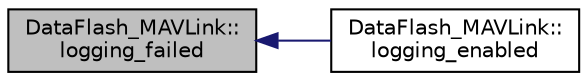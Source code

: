 digraph "DataFlash_MAVLink::logging_failed"
{
 // INTERACTIVE_SVG=YES
  edge [fontname="Helvetica",fontsize="10",labelfontname="Helvetica",labelfontsize="10"];
  node [fontname="Helvetica",fontsize="10",shape=record];
  rankdir="LR";
  Node1 [label="DataFlash_MAVLink::\llogging_failed",height=0.2,width=0.4,color="black", fillcolor="grey75", style="filled", fontcolor="black"];
  Node1 -> Node2 [dir="back",color="midnightblue",fontsize="10",style="solid",fontname="Helvetica"];
  Node2 [label="DataFlash_MAVLink::\llogging_enabled",height=0.2,width=0.4,color="black", fillcolor="white", style="filled",URL="$classDataFlash__MAVLink.html#a922e5c9ea91cba203c62ff717a7e3b20"];
}
